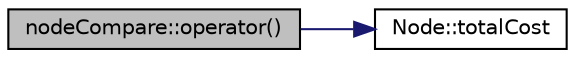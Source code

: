 digraph "nodeCompare::operator()"
{
 // LATEX_PDF_SIZE
  edge [fontname="Helvetica",fontsize="10",labelfontname="Helvetica",labelfontsize="10"];
  node [fontname="Helvetica",fontsize="10",shape=record];
  rankdir="LR";
  Node1 [label="nodeCompare::operator()",height=0.2,width=0.4,color="black", fillcolor="grey75", style="filled", fontcolor="black",tooltip=" "];
  Node1 -> Node2 [color="midnightblue",fontsize="10",style="solid",fontname="Helvetica"];
  Node2 [label="Node::totalCost",height=0.2,width=0.4,color="black", fillcolor="white", style="filled",URL="$structNode.html#ab585dc51321f67229aba69dca6d36543",tooltip=" "];
}
